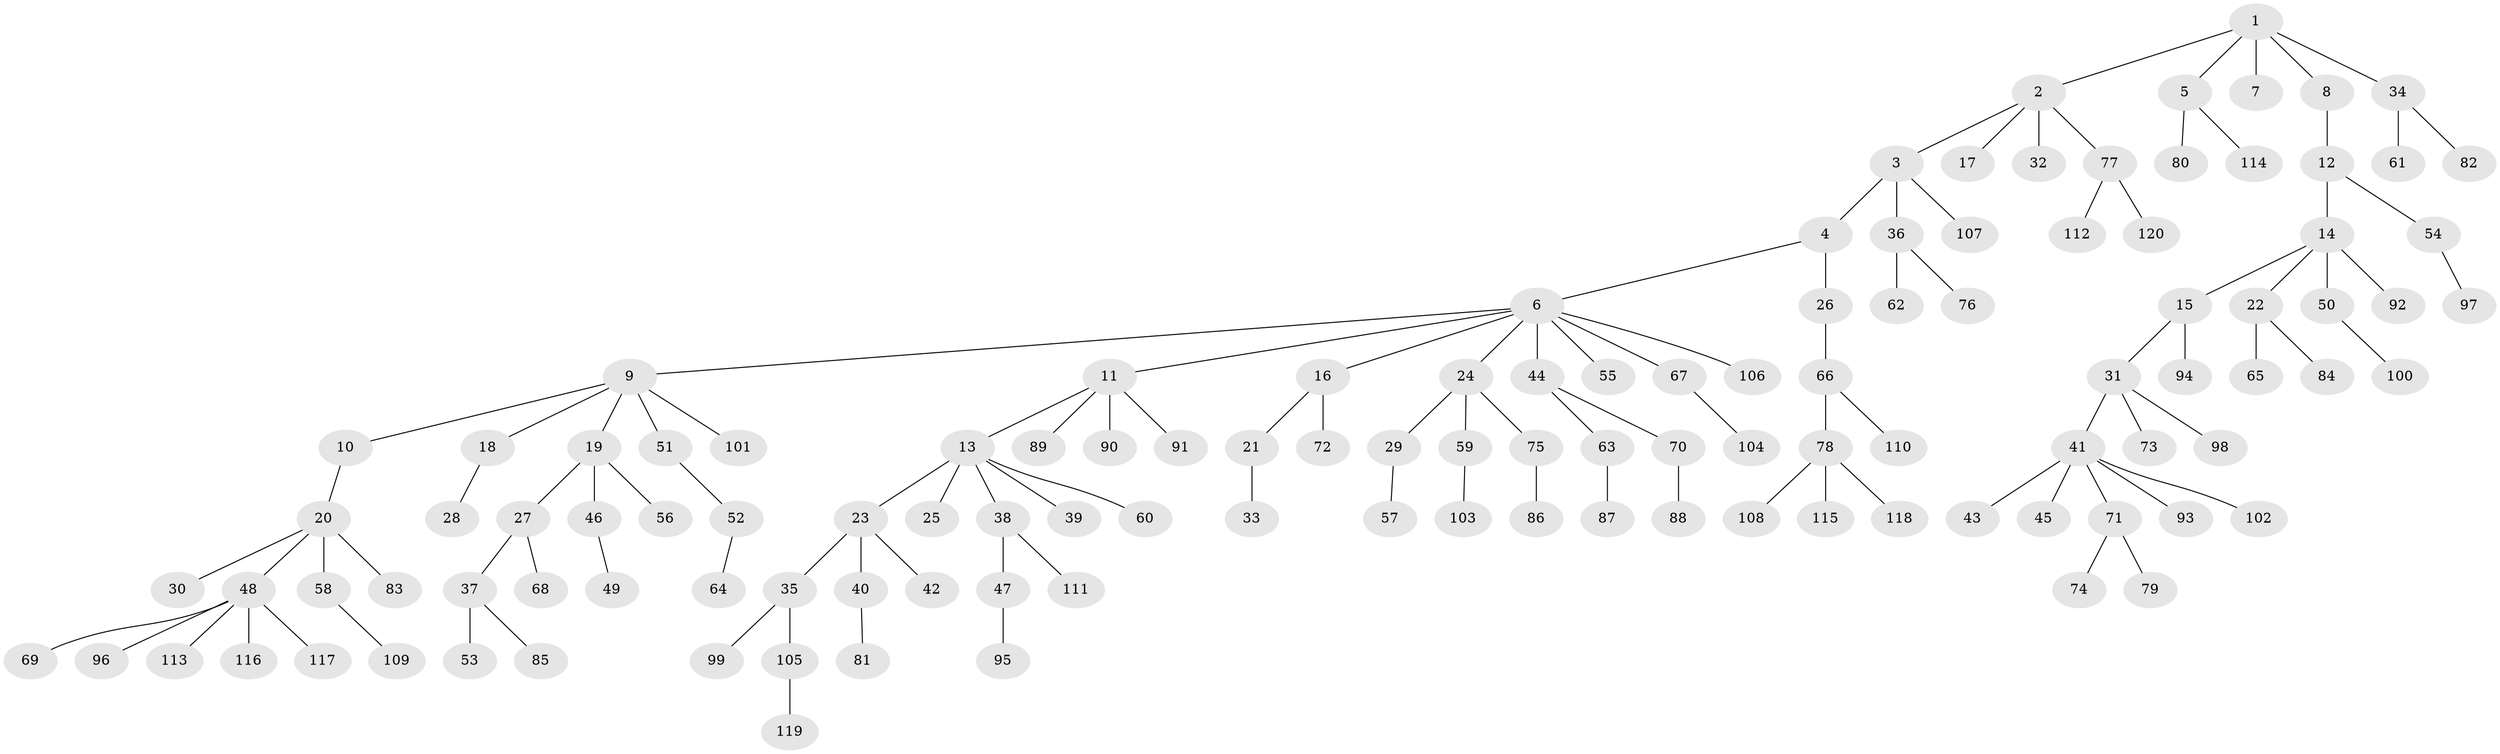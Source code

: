 // coarse degree distribution, {12: 0.020833333333333332, 4: 0.041666666666666664, 3: 0.08333333333333333, 9: 0.020833333333333332, 1: 0.6458333333333334, 6: 0.020833333333333332, 2: 0.16666666666666666}
// Generated by graph-tools (version 1.1) at 2025/19/03/04/25 18:19:15]
// undirected, 120 vertices, 119 edges
graph export_dot {
graph [start="1"]
  node [color=gray90,style=filled];
  1;
  2;
  3;
  4;
  5;
  6;
  7;
  8;
  9;
  10;
  11;
  12;
  13;
  14;
  15;
  16;
  17;
  18;
  19;
  20;
  21;
  22;
  23;
  24;
  25;
  26;
  27;
  28;
  29;
  30;
  31;
  32;
  33;
  34;
  35;
  36;
  37;
  38;
  39;
  40;
  41;
  42;
  43;
  44;
  45;
  46;
  47;
  48;
  49;
  50;
  51;
  52;
  53;
  54;
  55;
  56;
  57;
  58;
  59;
  60;
  61;
  62;
  63;
  64;
  65;
  66;
  67;
  68;
  69;
  70;
  71;
  72;
  73;
  74;
  75;
  76;
  77;
  78;
  79;
  80;
  81;
  82;
  83;
  84;
  85;
  86;
  87;
  88;
  89;
  90;
  91;
  92;
  93;
  94;
  95;
  96;
  97;
  98;
  99;
  100;
  101;
  102;
  103;
  104;
  105;
  106;
  107;
  108;
  109;
  110;
  111;
  112;
  113;
  114;
  115;
  116;
  117;
  118;
  119;
  120;
  1 -- 2;
  1 -- 5;
  1 -- 7;
  1 -- 8;
  1 -- 34;
  2 -- 3;
  2 -- 17;
  2 -- 32;
  2 -- 77;
  3 -- 4;
  3 -- 36;
  3 -- 107;
  4 -- 6;
  4 -- 26;
  5 -- 80;
  5 -- 114;
  6 -- 9;
  6 -- 11;
  6 -- 16;
  6 -- 24;
  6 -- 44;
  6 -- 55;
  6 -- 67;
  6 -- 106;
  8 -- 12;
  9 -- 10;
  9 -- 18;
  9 -- 19;
  9 -- 51;
  9 -- 101;
  10 -- 20;
  11 -- 13;
  11 -- 89;
  11 -- 90;
  11 -- 91;
  12 -- 14;
  12 -- 54;
  13 -- 23;
  13 -- 25;
  13 -- 38;
  13 -- 39;
  13 -- 60;
  14 -- 15;
  14 -- 22;
  14 -- 50;
  14 -- 92;
  15 -- 31;
  15 -- 94;
  16 -- 21;
  16 -- 72;
  18 -- 28;
  19 -- 27;
  19 -- 46;
  19 -- 56;
  20 -- 30;
  20 -- 48;
  20 -- 58;
  20 -- 83;
  21 -- 33;
  22 -- 65;
  22 -- 84;
  23 -- 35;
  23 -- 40;
  23 -- 42;
  24 -- 29;
  24 -- 59;
  24 -- 75;
  26 -- 66;
  27 -- 37;
  27 -- 68;
  29 -- 57;
  31 -- 41;
  31 -- 73;
  31 -- 98;
  34 -- 61;
  34 -- 82;
  35 -- 99;
  35 -- 105;
  36 -- 62;
  36 -- 76;
  37 -- 53;
  37 -- 85;
  38 -- 47;
  38 -- 111;
  40 -- 81;
  41 -- 43;
  41 -- 45;
  41 -- 71;
  41 -- 93;
  41 -- 102;
  44 -- 63;
  44 -- 70;
  46 -- 49;
  47 -- 95;
  48 -- 69;
  48 -- 96;
  48 -- 113;
  48 -- 116;
  48 -- 117;
  50 -- 100;
  51 -- 52;
  52 -- 64;
  54 -- 97;
  58 -- 109;
  59 -- 103;
  63 -- 87;
  66 -- 78;
  66 -- 110;
  67 -- 104;
  70 -- 88;
  71 -- 74;
  71 -- 79;
  75 -- 86;
  77 -- 112;
  77 -- 120;
  78 -- 108;
  78 -- 115;
  78 -- 118;
  105 -- 119;
}
